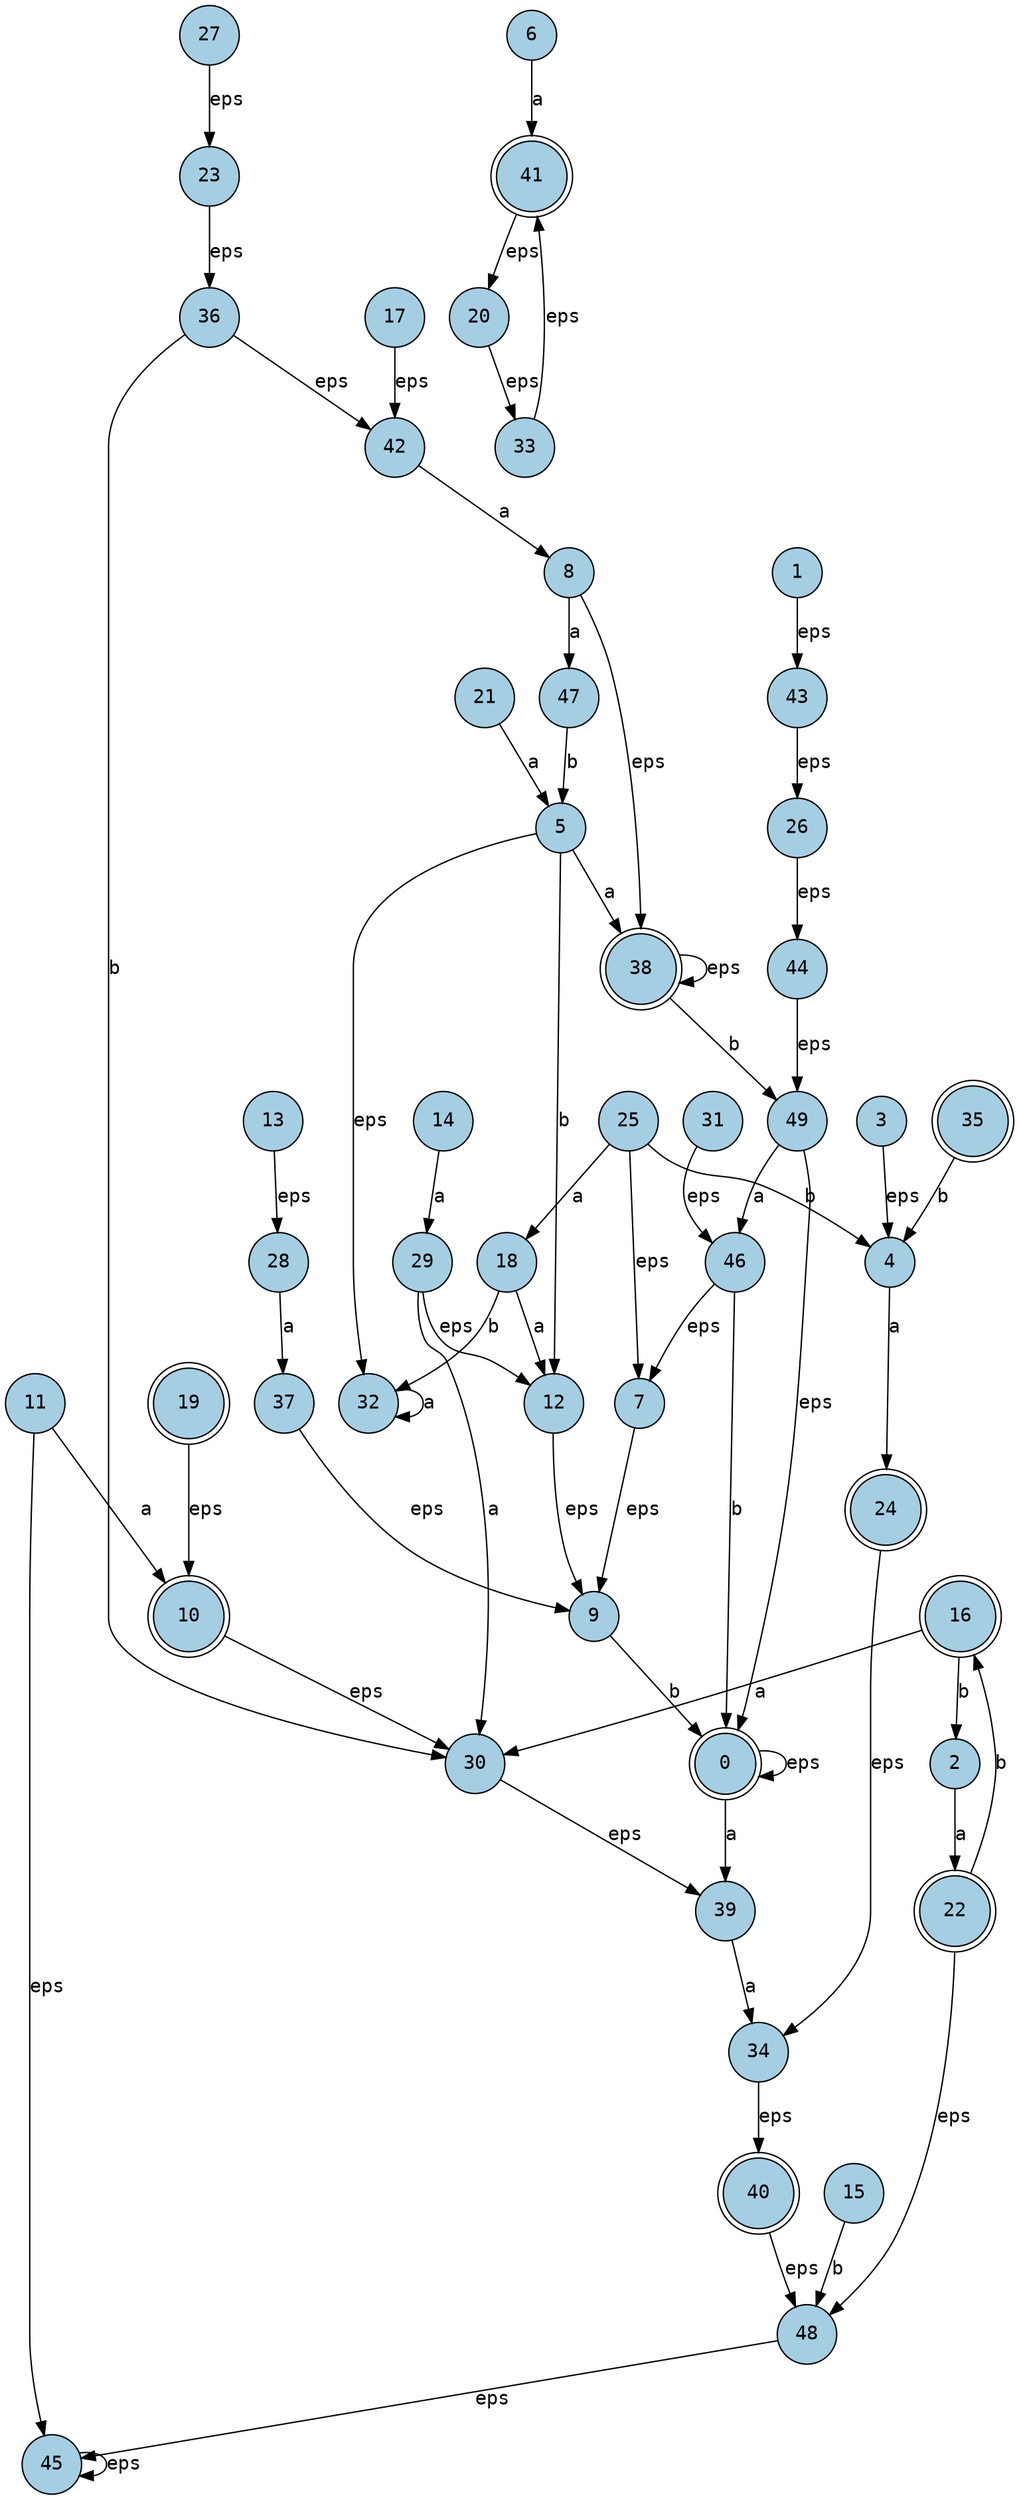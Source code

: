 digraph EsempioConNodi50 {
	graph [bb="0,0,669.45,1725.2"];
	node [colorscheme=paired6,
		fillcolor=1,
		fontname=courier,
		label="\N",
		shape=circle,
		style=filled
	];
	edge [fontname=courier];
	0	[height=0.61111,
		label=0,
		pos="464.45,507.48",
		shape=doublecircle,
		width=0.61111];
	0 -> 0	[key=eps,
		label=eps,
		lp="516.95,507.48",
		pos="e,485.03,499.11 485.03,515.85 495.29,517.01 504.45,514.22 504.45,507.48 504.45,503.16 500.69,500.47 495.29,499.39"];
	39	[height=0.59578,
		label=39,
		pos="198.45,409.03",
		width=0.59578];
	0 -> 39	[key=a,
		label=a,
		lp="359.95,459.98",
		pos="e,218.58,417.33 444.02,499.07 397.29,482.13 282.47,440.5 228.02,420.75"];
	34	[height=0.59578,
		label=34,
		pos="141.45,311.14",
		width=0.59578];
	39 -> 34	[key=a,
		label=a,
		lp="176.95,358.08",
		pos="e,152.12,330.09 187.73,390 179.21,375.66 167.16,355.4 157.49,339.13"];
	1	[height=0.5,
		label=1,
		pos="581.45,1323.7",
		width=0.5];
	43	[height=0.59578,
		label=43,
		pos="581.45,1233.2",
		width=0.59578];
	1 -> 43	[key=eps,
		label=eps,
		lp="593.95,1280.2",
		pos="e,581.45,1254.9 581.45,1305.6 581.45,1294.2 581.45,1278.8 581.45,1265.3"];
	26	[height=0.59578,
		label=26,
		pos="581.45,1139.3",
		width=0.59578];
	43 -> 26	[key=eps,
		label=eps,
		lp="593.95,1186.3",
		pos="e,581.45,1160.8 581.45,1211.3 581.45,1199.4 581.45,1184.2 581.45,1170.9"];
	2	[height=0.5,
		label=2,
		pos="651.45,507.48",
		width=0.5];
	22	[height=0.70689,
		label=22,
		pos="606.45,409.03",
		shape=doublecircle,
		width=0.70689];
	2 -> 22	[key=a,
		label=a,
		lp="636.95,459.98",
		pos="e,616.85,432.32 644.22,490.98 638.03,477.72 628.92,458.2 621.2,441.65"];
	48	[height=0.59578,
		label=48,
		pos="108.45,115.34",
		width=0.59578];
	22 -> 48	[key=eps,
		label=eps,
		lp="381.95,264.19",
		pos="e,126.76,127.07 584.73,395.31 504.36,348.24 223.91,183.97 135.42,132.14"];
	16	[height=0.70689,
		label=16,
		pos="634.45,605.93",
		shape=doublecircle,
		width=0.70689];
	22 -> 16	[key=b,
		label=b,
		lp="619.95,507.48",
		pos="e,627.4,581.36 607.08,434.89 607.99,459.15 610.18,497.05 615.45,529.48 617.7,543.37 621.27,558.44 624.7,571.44"];
	3	[height=0.5,
		label=3,
		pos="25.448,939.51",
		width=0.5];
	4	[height=0.5,
		label=4,
		pos="79.448,841.62",
		width=0.5];
	3 -> 4	[key=eps,
		label=eps,
		lp="65.948,888.57",
		pos="e,69.328,856.55 32.47,922.6 37.812,910.89 45.564,894.71 53.448,881.07 56.548,875.7 60.13,870.09 63.627,864.87"];
	24	[height=0.70689,
		label=24,
		pos="59.448,674.83",
		shape=doublecircle,
		width=0.70689];
	4 -> 24	[key=a,
		label=a,
		lp="79.948,794.67",
		pos="e,62.404,700.18 77.383,823.6 74.154,797 67.845,745.01 63.637,710.34"];
	24 -> 34	[key=eps,
		label=eps,
		lp="81.948,507.48",
		pos="e,124.02,324.2 62.722,649.5 65.639,625.71 69.448,588.42 69.448,555.98 69.448,555.98 69.448,555.98 69.448,408.03 69.448,376.05 95.371,\
347.92 116.11,330.54"];
	5	[height=0.5,
		label=5,
		pos="411.45,1139.3",
		width=0.5];
	38	[height=0.70689,
		label=38,
		pos="468.45,1041.4",
		shape=doublecircle,
		width=0.70689];
	5 -> 38	[key=a,
		label=a,
		lp="446.95,1092.4",
		pos="e,455.8,1063.7 420.35,1123.3 428.39,1109.8 440.44,1089.5 450.47,1072.7"];
	12	[height=0.59578,
		label=12,
		pos="357.45,743.72",
		width=0.59578];
	5 -> 12	[key=b,
		label=b,
		lp="423.95,939.51",
		pos="e,369.65,761.73 413.4,1121.3 418.4,1073.1 429.19,931.54 398.45,820.17 393.57,802.49 383.91,784.37 375.19,770.33"];
	32	[height=0.59578,
		label=32,
		pos="266.45,743.72",
		width=0.59578];
	5 -> 32	[key=eps,
		label=eps,
		lp="220.95,939.51",
		pos="e,251.77,759.38 395.3,1130.6 354.72,1110.4 248.85,1050.9 208.45,964.96 181.07,906.71 189.51,880.68 211.45,820.17 218.65,800.3 232.79,\
781.09 244.92,767.03"];
	38 -> 38	[key=eps,
		label=eps,
		lp="524.4,1041.4",
		pos="e,492.58,1032.1 492.58,1050.7 502.98,1051.4 511.9,1048.3 511.9,1041.4 511.9,1037 508.24,1034.1 502.87,1032.8"];
	49	[height=0.59578,
		label=49,
		pos="581.45,939.51",
		width=0.59578];
	38 -> 49	[key=b,
		label=b,
		lp="535.95,990.46",
		pos="e,565.68,954.45 487.11,1023.9 506.56,1006.7 537.09,979.72 558.13,961.13"];
	9	[height=0.5,
		label=9,
		pos="439.45,605.93",
		width=0.5];
	12 -> 9	[key=eps,
		label=eps,
		lp="401.95,674.83",
		pos="e,424.42,616.42 361.14,722.37 365.47,702.44 374.1,671.88 389.45,649.38 396.52,639.01 406.78,629.69 416.16,622.45"];
	32 -> 32	[key=a,
		label=a,
		lp="310.4,743.72",
		pos="e,285.93,734.73 285.93,752.71 296.38,754.24 305.9,751.24 305.9,743.72 305.9,738.79 301.8,735.8 296.03,734.76"];
	6	[height=0.5,
		label=6,
		pos="427.45,1703.8",
		width=0.5];
	41	[height=0.70689,
		label=41,
		pos="427.45,1605.9",
		shape=doublecircle,
		width=0.70689];
	6 -> 41	[key=a,
		label=a,
		lp="431.95,1656.8",
		pos="e,427.45,1631.5 427.45,1685.6 427.45,1673.4 427.45,1656.5 427.45,1641.5"];
	20	[height=0.59578,
		label=20,
		pos="391.45,1508",
		width=0.59578];
	41 -> 20	[key=eps,
		label=eps,
		lp="421.95,1554.9",
		pos="e,397.76,1528.9 417.41,1582.1 414.73,1575.8 411.89,1568.9 409.45,1562.4 406.51,1554.7 403.56,1546.3 400.92,1538.4"];
	7	[height=0.5,
		label=7,
		pos="416.45,743.72",
		width=0.5];
	7 -> 9	[key=eps,
		label=eps,
		lp="436.95,674.83",
		pos="e,432.77,622.78 416.62,725.67 417.1,706.8 418.79,675.61 424.45,649.38 425.66,643.74 427.42,637.83 429.31,632.27"];
	9 -> 0	[key=b,
		label=b,
		lp="458.95,554.98",
		pos="e,459.1,529.11 443.8,588.13 447.29,574.67 452.28,555.43 456.48,539.23"];
	8	[height=0.5,
		label=8,
		pos="417.45,1323.7",
		width=0.5];
	8 -> 38	[key=eps,
		label=eps,
		lp="473.95,1186.3",
		pos="e,468.52,1067 425.81,1307.5 432.82,1294 442.46,1273.6 447.45,1254.7 463.5,1193.6 467.49,1119.7 468.36,1077.2"];
	47	[height=0.59578,
		label=47,
		pos="417.45,1233.2",
		width=0.59578];
	8 -> 47	[key=a,
		label=a,
		lp="421.95,1280.2",
		pos="e,417.45,1254.9 417.45,1305.6 417.45,1294.2 417.45,1278.8 417.45,1265.3"];
	47 -> 5	[key=b,
		label=b,
		lp="419.95,1186.3",
		pos="e,412.56,1157.4 416.09,1211.3 415.24,1198.4 414.14,1181.5 413.22,1167.5"];
	10	[height=0.70689,
		label=10,
		pos="126.45,605.93",
		shape=doublecircle,
		width=0.70689];
	30	[height=0.59578,
		label=30,
		pos="198.45,507.48",
		width=0.59578];
	10 -> 30	[key=eps,
		label=eps,
		lp="152.95,554.98",
		pos="e,178.94,516.95 128.41,580.37 130.25,569.52 133.75,557.08 140.45,547.48 147.93,536.75 159.4,528.14 170.17,521.77"];
	30 -> 39	[key=eps,
		label=eps,
		lp="210.95,459.98",
		pos="e,198.45,430.79 198.45,486.03 198.45,472.95 198.45,455.73 198.45,440.99"];
	11	[height=0.59578,
		label=11,
		pos="21.448,743.72",
		width=0.59578];
	11 -> 10	[key=a,
		label=a,
		lp="114.95,674.83",
		pos="e,117.99,630.13 40.674,733.74 54.641,726.4 73.173,714.86 85.448,700.27 93.625,690.56 105.52,662.4 114.39,639.54"];
	45	[height=0.59578,
		label=45,
		pos="35.448,21.448",
		width=0.59578];
	11 -> 45	[key=eps,
		label=eps,
		lp="31.948,358.08",
		pos="e,29.942,42.352 20.954,722.02 20.361,695.39 19.448,647.72 19.448,606.93 19.448,606.93 19.448,606.93 19.448,114.34 19.448,93.361 \
23.547,70.078 27.595,52.197"];
	45 -> 45	[key=eps,
		label=eps,
		lp="87.396,21.448",
		pos="e,55.339,13.126 55.339,29.77 65.625,31.05 74.896,28.276 74.896,21.448 74.896,17.074 71.091,14.363 65.652,13.317"];
	13	[height=0.59578,
		label=13,
		pos="459.45,939.51",
		width=0.59578];
	28	[height=0.59578,
		label=28,
		pos="461.45,841.62",
		width=0.59578];
	13 -> 28	[key=eps,
		label=eps,
		lp="473.95,888.57",
		pos="e,461.01,863.39 459.88,917.71 460.15,904.76 460.5,887.88 460.81,873.41"];
	37	[height=0.59578,
		label=37,
		pos="473.45,743.72",
		width=0.59578];
	28 -> 37	[key=a,
		label=a,
		lp="472.95,794.67",
		pos="e,470.91,765.03 463.99,820.28 465.63,807.19 467.79,789.92 469.63,775.2"];
	14	[height=0.59578,
		label=14,
		pos="263.45,939.51",
		width=0.59578];
	29	[height=0.59578,
		label=29,
		pos="241.45,841.62",
		width=0.59578];
	14 -> 29	[key=a,
		label=a,
		lp="257.95,888.57",
		pos="e,246.03,862.6 258.78,918.18 255.73,904.86 251.69,887.25 248.27,872.37"];
	29 -> 12	[key=eps,
		label=eps,
		lp="308.95,794.67",
		pos="e,340.58,757.03 255.71,825.33 266.43,814.2 281.74,799.05 296.45,787.17 307.67,778.11 311.59,777.38 323.45,769.17 326.35,767.16 329.36,\
765.04 332.35,762.92"];
	29 -> 30	[key=a,
		label=a,
		lp="227.95,674.83",
		pos="e,201.08,528.83 238.76,819.84 231.43,763.2 211.06,605.9 202.41,539.11"];
	15	[height=0.59578,
		label=15,
		pos="76.448,213.24",
		width=0.59578];
	15 -> 48	[key=b,
		label=b,
		lp="98.948,162.29",
		pos="e,101.15,135.84 82.392,192.49 85.799,181.38 90.225,167.27 94.448,154.79 95.496,151.7 96.619,148.47 97.757,145.27"];
	48 -> 45	[key=eps,
		label=eps,
		lp="88.948,68.396",
		pos="e,48.386,38.735 95.397,97.915 84.082,83.671 67.553,62.864 54.716,46.703"];
	16 -> 2	[key=b,
		label=b,
		lp="648.95,554.98",
		pos="e,648.45,525.52 638.74,580.59 641.15,566.89 644.17,549.76 646.66,535.63"];
	16 -> 30	[key=a,
		label=a,
		lp="523.95,554.98",
		pos="e,219.98,510.22 611.08,595.33 579.16,582.57 519.89,560.18 467.45,547.48 382.88,527 280.59,515.79 229.97,511.12"];
	17	[height=0.59578,
		label=17,
		pos="330.45,1508",
		width=0.59578];
	42	[height=0.59578,
		label=42,
		pos="330.45,1414.1",
		width=0.59578];
	17 -> 42	[key=eps,
		label=eps,
		lp="342.95,1461",
		pos="e,330.45,1435.6 330.45,1486.1 330.45,1474.2 330.45,1459 330.45,1445.7"];
	42 -> 8	[key=a,
		label=a,
		lp="386.95,1367.2",
		pos="e,405.15,1337.1 345.21,1398.1 359.7,1383.4 381.91,1360.8 397.88,1344.5"];
	18	[height=0.59578,
		label=18,
		pos="302.45,841.62",
		width=0.59578];
	18 -> 12	[key=a,
		label=a,
		lp="336.95,794.67",
		pos="e,347.15,762.68 312.79,822.58 321.01,808.25 332.64,787.98 341.97,771.72"];
	18 -> 32	[key=b,
		label=b,
		lp="269.95,794.67",
		pos="e,262.33,764.83 285.35,827.98 277.71,821.27 269.53,812.31 265.45,802.17 262.04,793.72 261.2,784 261.51,774.98"];
	19	[height=0.70689,
		label=19,
		pos="126.45,743.72",
		shape=doublecircle,
		width=0.70689];
	19 -> 10	[key=eps,
		label=eps,
		lp="138.95,674.83",
		pos="e,126.45,631.8 126.45,718.13 126.45,696.83 126.45,665.76 126.45,641.87"];
	33	[height=0.59578,
		label=33,
		pos="391.45,1414.1",
		width=0.59578];
	20 -> 33	[key=eps,
		label=eps,
		lp="403.95,1461",
		pos="e,391.45,1435.6 391.45,1486.1 391.45,1474.2 391.45,1459 391.45,1445.7"];
	33 -> 41	[key=eps,
		label=eps,
		lp="446.95,1508",
		pos="e,432.13,1580.7 405.82,1430.4 411.25,1437.1 416.96,1445.2 420.45,1453.5 421.95,1457.1 437.79,1521.6 434.45,1562.4 434.23,1565.1 \
433.93,1567.9 433.58,1570.7"];
	21	[height=0.59578,
		label=21,
		pos="356.45,1233.2",
		width=0.59578];
	21 -> 5	[key=a,
		label=a,
		lp="391.95,1186.3",
		pos="e,402.51,1155.2 367.05,1214.5 375.66,1200.1 387.88,1179.7 397.32,1163.9"];
	23	[height=0.59578,
		label=23,
		pos="211.45,1605.9",
		width=0.59578];
	36	[height=0.59578,
		label=36,
		pos="211.45,1508",
		width=0.59578];
	23 -> 36	[key=eps,
		label=eps,
		lp="223.95,1554.9",
		pos="e,211.45,1529.8 211.45,1584.1 211.45,1571.1 211.45,1554.3 211.45,1539.8"];
	36 -> 30	[key=b,
		label=b,
		lp="157.95,1041.4",
		pos="e,195.36,529.05 195.6,1493.1 178.43,1476.5 153.45,1446.8 153.45,1415.1 153.45,1415.1 153.45,1415.1 153.45,887.57 153.45,819.52 182.4,\
616.74 193.86,539.15"];
	36 -> 42	[key=eps,
		label=eps,
		lp="290.95,1461",
		pos="e,313.66,1428.1 227.99,1494.2 248.13,1478.7 282.32,1452.3 305.61,1434.3"];
	40	[height=0.70689,
		label=40,
		pos="141.45,213.24",
		shape=doublecircle,
		width=0.70689];
	34 -> 40	[key=eps,
		label=eps,
		lp="153.95,264.19",
		pos="e,141.45,238.74 141.45,289.33 141.45,277.48 141.45,262.33 141.45,248.74"];
	25	[height=0.59578,
		label=25,
		pos="324.45,939.51",
		width=0.59578];
	25 -> 4	[key=b,
		label=b,
		lp="242.95,888.57",
		pos="e,96.609,848.44 308.79,924.43 304.09,920.69 298.76,916.92 293.45,914.07 270.78,901.92 262.86,904.16 238.45,896.07 192.01,880.66 \
138.04,862.46 106.43,851.76"];
	25 -> 7	[key=eps,
		label=eps,
		lp="392.95,841.62",
		pos="e,409.08,760.23 333.27,919.93 349.94,884.82 386.05,808.74 404.73,769.4"];
	25 -> 18	[key=a,
		label=a,
		lp="318.95,888.57",
		pos="e,307.03,862.6 319.78,918.18 316.73,904.86 312.69,887.25 309.27,872.37"];
	44	[height=0.59578,
		label=44,
		pos="581.45,1041.4",
		width=0.59578];
	26 -> 44	[key=eps,
		label=eps,
		lp="593.95,1092.4",
		pos="e,581.45,1063.2 581.45,1117.5 581.45,1104.6 581.45,1087.7 581.45,1073.2"];
	44 -> 49	[key=eps,
		label=eps,
		lp="593.95,990.46",
		pos="e,581.45,961.19 581.45,1019.7 581.45,1005.8 581.45,987.16 581.45,971.48"];
	27	[height=0.59578,
		label=27,
		pos="211.45,1703.8",
		width=0.59578];
	27 -> 23	[key=eps,
		label=eps,
		lp="223.95,1656.8",
		pos="e,211.45,1627.7 211.45,1682 211.45,1669 211.45,1652.2 211.45,1637.7"];
	37 -> 9	[key=eps,
		label=eps,
		lp="475.95,674.83",
		pos="e,443.63,623.62 468.43,722.68 462.52,699.08 452.68,659.78 446.13,633.61"];
	31	[height=0.59578,
		label=31,
		pos="520.45,939.51",
		width=0.59578];
	46	[height=0.59578,
		label=46,
		pos="522.45,841.62",
		width=0.59578];
	31 -> 46	[key=eps,
		label=eps,
		lp="522.95,888.57",
		pos="e,515.18,861.91 513.84,918.87 510.92,907.79 508.53,893.68 510.45,881.07 510.92,877.99 511.59,874.81 512.37,871.67"];
	46 -> 0	[key=b,
		label=b,
		lp="505.95,674.83",
		pos="e,468.87,529.44 519.31,820.26 515.57,795.98 509.1,754.16 503.45,718.27 498.62,687.64 497.92,679.9 492.45,649.38 485.66,611.5 476.89,\
568.1 470.98,539.59"];
	46 -> 7	[key=eps,
		label=eps,
		lp="449.95,794.67",
		pos="e,418.64,761.7 505.54,828.32 501.09,825.41 496.2,822.48 491.45,820.17 468.7,809.11 455.59,819.8 437.45,802.17 429.08,794.04 424.03,\
782.3 420.98,771.56"];
	40 -> 48	[key=eps,
		label=eps,
		lp="138.95,162.29",
		pos="e,115.14,135.79 133.46,189.03 128.95,175.91 123.26,159.4 118.46,145.43"];
	35	[height=0.70689,
		label=35,
		pos="86.448,939.51",
		shape=doublecircle,
		width=0.70689];
	35 -> 4	[key=b,
		label=b,
		lp="87.948,888.57",
		pos="e,80.693,859.67 84.645,913.82 83.667,900.42 82.456,883.82 81.449,870.02"];
	49 -> 0	[key=eps,
		label=eps,
		lp="593.95,743.72",
		pos="e,485.37,515 581.45,917.94 581.45,898.52 581.45,868.59 581.45,842.62 581.45,842.62 581.45,842.62 581.45,604.93 581.45,560.13 529.73,\
532.26 495.07,518.62"];
	49 -> 46	[key=a,
		label=a,
		lp="557.95,888.57",
		pos="e,533.4,860.42 570.63,920.93 561.7,906.42 548.9,885.61 538.73,869.09"];
}
